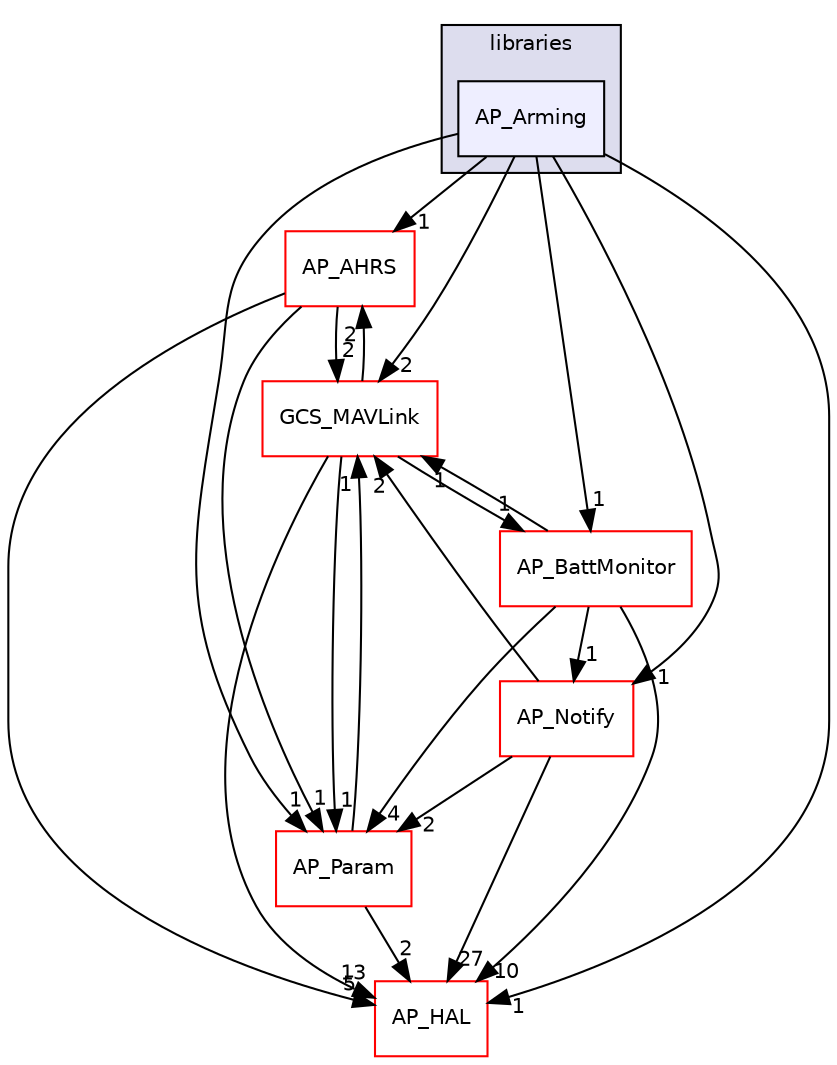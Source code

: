 digraph "libraries/AP_Arming" {
  compound=true
  node [ fontsize="10", fontname="Helvetica"];
  edge [ labelfontsize="10", labelfontname="Helvetica"];
  subgraph clusterdir_bc0718b08fb2015b8e59c47b2805f60c {
    graph [ bgcolor="#ddddee", pencolor="black", label="libraries" fontname="Helvetica", fontsize="10", URL="dir_bc0718b08fb2015b8e59c47b2805f60c.html"]
  dir_7d003a1b9517fbd846bef51a3304062c [shape=box, label="AP_Arming", style="filled", fillcolor="#eeeeff", pencolor="black", URL="dir_7d003a1b9517fbd846bef51a3304062c.html"];
  }
  dir_85ad937bf7c11de5c2907a482c9c56bd [shape=box label="AP_AHRS" fillcolor="white" style="filled" color="red" URL="dir_85ad937bf7c11de5c2907a482c9c56bd.html"];
  dir_be870cb78c6e1bc08f9e4388e1828b4d [shape=box label="GCS_MAVLink" fillcolor="white" style="filled" color="red" URL="dir_be870cb78c6e1bc08f9e4388e1828b4d.html"];
  dir_e79ddc13cd2b4faf04987f849586d280 [shape=box label="AP_Notify" fillcolor="white" style="filled" color="red" URL="dir_e79ddc13cd2b4faf04987f849586d280.html"];
  dir_1cbc10423b2512b31103883361e0123b [shape=box label="AP_HAL" fillcolor="white" style="filled" color="red" URL="dir_1cbc10423b2512b31103883361e0123b.html"];
  dir_200d929b8d5577e7f19dc05ce443c612 [shape=box label="AP_Param" fillcolor="white" style="filled" color="red" URL="dir_200d929b8d5577e7f19dc05ce443c612.html"];
  dir_210b3cddc805c7c91973d20121d570cf [shape=box label="AP_BattMonitor" fillcolor="white" style="filled" color="red" URL="dir_210b3cddc805c7c91973d20121d570cf.html"];
  dir_85ad937bf7c11de5c2907a482c9c56bd->dir_be870cb78c6e1bc08f9e4388e1828b4d [headlabel="2", labeldistance=1.5 headhref="dir_000015_000179.html"];
  dir_85ad937bf7c11de5c2907a482c9c56bd->dir_1cbc10423b2512b31103883361e0123b [headlabel="5", labeldistance=1.5 headhref="dir_000015_000057.html"];
  dir_85ad937bf7c11de5c2907a482c9c56bd->dir_200d929b8d5577e7f19dc05ce443c612 [headlabel="1", labeldistance=1.5 headhref="dir_000015_000136.html"];
  dir_be870cb78c6e1bc08f9e4388e1828b4d->dir_85ad937bf7c11de5c2907a482c9c56bd [headlabel="2", labeldistance=1.5 headhref="dir_000179_000015.html"];
  dir_be870cb78c6e1bc08f9e4388e1828b4d->dir_1cbc10423b2512b31103883361e0123b [headlabel="13", labeldistance=1.5 headhref="dir_000179_000057.html"];
  dir_be870cb78c6e1bc08f9e4388e1828b4d->dir_200d929b8d5577e7f19dc05ce443c612 [headlabel="1", labeldistance=1.5 headhref="dir_000179_000136.html"];
  dir_be870cb78c6e1bc08f9e4388e1828b4d->dir_210b3cddc805c7c91973d20121d570cf [headlabel="1", labeldistance=1.5 headhref="dir_000179_000026.html"];
  dir_e79ddc13cd2b4faf04987f849586d280->dir_be870cb78c6e1bc08f9e4388e1828b4d [headlabel="2", labeldistance=1.5 headhref="dir_000127_000179.html"];
  dir_e79ddc13cd2b4faf04987f849586d280->dir_1cbc10423b2512b31103883361e0123b [headlabel="27", labeldistance=1.5 headhref="dir_000127_000057.html"];
  dir_e79ddc13cd2b4faf04987f849586d280->dir_200d929b8d5577e7f19dc05ce443c612 [headlabel="2", labeldistance=1.5 headhref="dir_000127_000136.html"];
  dir_7d003a1b9517fbd846bef51a3304062c->dir_85ad937bf7c11de5c2907a482c9c56bd [headlabel="1", labeldistance=1.5 headhref="dir_000021_000015.html"];
  dir_7d003a1b9517fbd846bef51a3304062c->dir_be870cb78c6e1bc08f9e4388e1828b4d [headlabel="2", labeldistance=1.5 headhref="dir_000021_000179.html"];
  dir_7d003a1b9517fbd846bef51a3304062c->dir_e79ddc13cd2b4faf04987f849586d280 [headlabel="1", labeldistance=1.5 headhref="dir_000021_000127.html"];
  dir_7d003a1b9517fbd846bef51a3304062c->dir_1cbc10423b2512b31103883361e0123b [headlabel="1", labeldistance=1.5 headhref="dir_000021_000057.html"];
  dir_7d003a1b9517fbd846bef51a3304062c->dir_200d929b8d5577e7f19dc05ce443c612 [headlabel="1", labeldistance=1.5 headhref="dir_000021_000136.html"];
  dir_7d003a1b9517fbd846bef51a3304062c->dir_210b3cddc805c7c91973d20121d570cf [headlabel="1", labeldistance=1.5 headhref="dir_000021_000026.html"];
  dir_200d929b8d5577e7f19dc05ce443c612->dir_be870cb78c6e1bc08f9e4388e1828b4d [headlabel="1", labeldistance=1.5 headhref="dir_000136_000179.html"];
  dir_200d929b8d5577e7f19dc05ce443c612->dir_1cbc10423b2512b31103883361e0123b [headlabel="2", labeldistance=1.5 headhref="dir_000136_000057.html"];
  dir_210b3cddc805c7c91973d20121d570cf->dir_be870cb78c6e1bc08f9e4388e1828b4d [headlabel="1", labeldistance=1.5 headhref="dir_000026_000179.html"];
  dir_210b3cddc805c7c91973d20121d570cf->dir_e79ddc13cd2b4faf04987f849586d280 [headlabel="1", labeldistance=1.5 headhref="dir_000026_000127.html"];
  dir_210b3cddc805c7c91973d20121d570cf->dir_1cbc10423b2512b31103883361e0123b [headlabel="10", labeldistance=1.5 headhref="dir_000026_000057.html"];
  dir_210b3cddc805c7c91973d20121d570cf->dir_200d929b8d5577e7f19dc05ce443c612 [headlabel="4", labeldistance=1.5 headhref="dir_000026_000136.html"];
}
